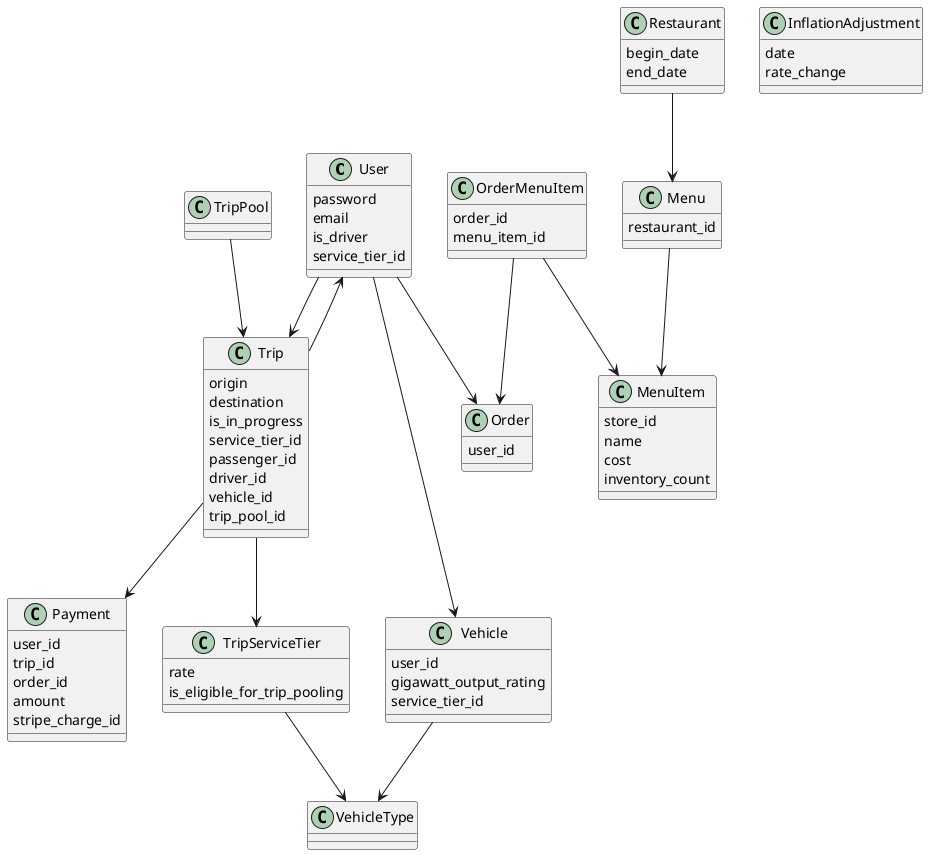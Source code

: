 @startuml
skinparam shadowing false

class User {
  password
  email
  is_driver
  service_tier_id
}

class Trip {
  origin
  destination
  is_in_progress
  service_tier_id
  passenger_id
  driver_id
  vehicle_id
  trip_pool_id
}

class Vehicle {
  user_id
  gigawatt_output_rating
  service_tier_id
}

class Payment {
  user_id
  trip_id
  order_id
  amount
  stripe_charge_id
}

class TripServiceTier {
  rate
  is_eligible_for_trip_pooling
}

class Order {
  user_id
}

class TripPool {
}


class OrderMenuItem {
  order_id
  menu_item_id
}


class Restaurant {
  begin_date
  end_date
}

class Menu {
  restaurant_id
}

class MenuItem {
  store_id
  name
  cost
  inventory_count
}

class InflationAdjustment {
  date
  rate_change
}

User --> Order
OrderMenuItem --> Order
OrderMenuItem --> MenuItem
Restaurant --> Menu
Menu --> MenuItem

User --> Trip
Trip --> User
Trip --> Payment
Trip --> TripServiceTier
TripServiceTier --> VehicleType
Vehicle --> VehicleType
User --> Vehicle
TripPool --> Trip

@enduml
